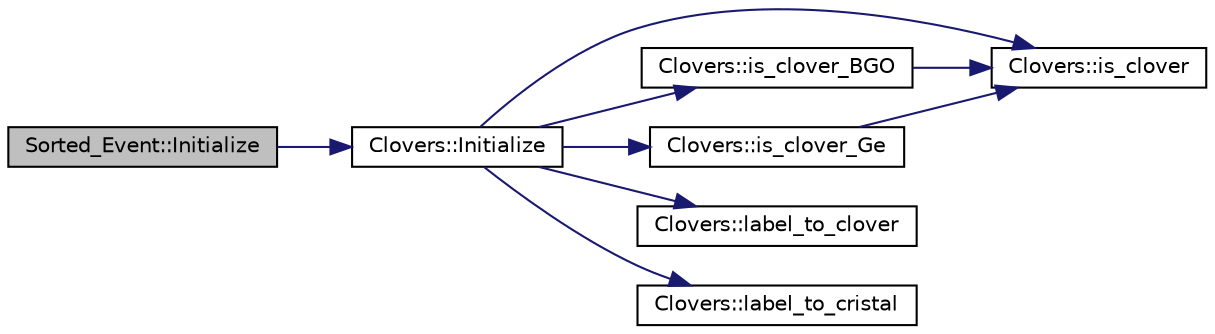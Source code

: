 digraph "Sorted_Event::Initialize"
{
 // LATEX_PDF_SIZE
  edge [fontname="Helvetica",fontsize="10",labelfontname="Helvetica",labelfontsize="10"];
  node [fontname="Helvetica",fontsize="10",shape=record];
  rankdir="LR";
  Node1 [label="Sorted_Event::Initialize",height=0.2,width=0.4,color="black", fillcolor="grey75", style="filled", fontcolor="black",tooltip=" "];
  Node1 -> Node2 [color="midnightblue",fontsize="10",style="solid",fontname="Helvetica"];
  Node2 [label="Clovers::Initialize",height=0.2,width=0.4,color="black", fillcolor="white", style="filled",URL="$class_clovers.html#accefdb9345b426ca37ff2d61dfee3487",tooltip=" "];
  Node2 -> Node3 [color="midnightblue",fontsize="10",style="solid",fontname="Helvetica"];
  Node3 [label="Clovers::is_clover",height=0.2,width=0.4,color="black", fillcolor="white", style="filled",URL="$class_clovers.html#a9c28e72706c325a4fe3b0aab61c0bfe0",tooltip=" "];
  Node2 -> Node4 [color="midnightblue",fontsize="10",style="solid",fontname="Helvetica"];
  Node4 [label="Clovers::is_clover_BGO",height=0.2,width=0.4,color="black", fillcolor="white", style="filled",URL="$class_clovers.html#a4940a14c796f0825697af29156644e9c",tooltip=" "];
  Node4 -> Node3 [color="midnightblue",fontsize="10",style="solid",fontname="Helvetica"];
  Node2 -> Node5 [color="midnightblue",fontsize="10",style="solid",fontname="Helvetica"];
  Node5 [label="Clovers::is_clover_Ge",height=0.2,width=0.4,color="black", fillcolor="white", style="filled",URL="$class_clovers.html#a434508059d1a1f8e1c31dc793505cdc7",tooltip=" "];
  Node5 -> Node3 [color="midnightblue",fontsize="10",style="solid",fontname="Helvetica"];
  Node2 -> Node6 [color="midnightblue",fontsize="10",style="solid",fontname="Helvetica"];
  Node6 [label="Clovers::label_to_clover",height=0.2,width=0.4,color="black", fillcolor="white", style="filled",URL="$class_clovers.html#a9b2bcd83b6884936745b06346b121b73",tooltip=" "];
  Node2 -> Node7 [color="midnightblue",fontsize="10",style="solid",fontname="Helvetica"];
  Node7 [label="Clovers::label_to_cristal",height=0.2,width=0.4,color="black", fillcolor="white", style="filled",URL="$class_clovers.html#ad047177f1403bb65359a6ad07ba4473a",tooltip=" "];
}
